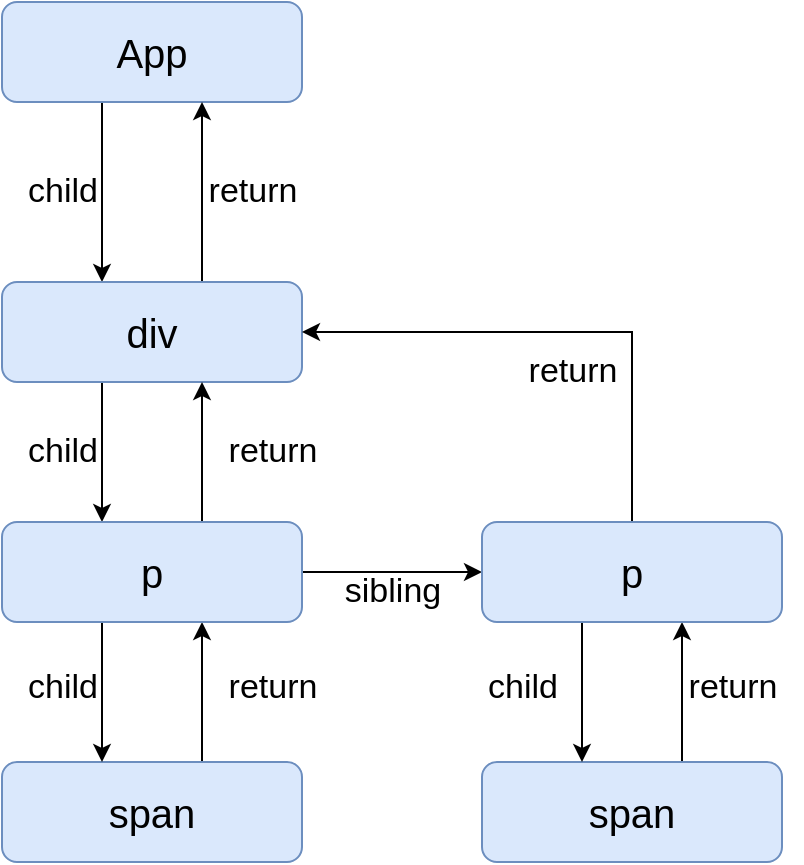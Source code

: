 <mxfile version="24.4.4" type="github">
  <diagram name="第 1 页" id="r85ycECnOaNi98OOcx7P">
    <mxGraphModel dx="1242" dy="786" grid="1" gridSize="10" guides="1" tooltips="1" connect="1" arrows="1" fold="1" page="1" pageScale="1" pageWidth="8270" pageHeight="11690" math="0" shadow="0">
      <root>
        <mxCell id="0" />
        <mxCell id="1" parent="0" />
        <mxCell id="X3ZSe9vhs0chCLvBWA0a-21" value="" style="edgeStyle=orthogonalEdgeStyle;rounded=0;orthogonalLoop=1;jettySize=auto;html=1;" edge="1" parent="1" source="X3ZSe9vhs0chCLvBWA0a-1" target="X3ZSe9vhs0chCLvBWA0a-7">
          <mxGeometry relative="1" as="geometry">
            <Array as="points">
              <mxPoint x="330" y="180" />
              <mxPoint x="330" y="180" />
            </Array>
          </mxGeometry>
        </mxCell>
        <mxCell id="X3ZSe9vhs0chCLvBWA0a-1" value="&lt;font style=&quot;font-size: 20px;&quot;&gt;App&lt;/font&gt;" style="rounded=1;whiteSpace=wrap;html=1;fillColor=#dae8fc;strokeColor=#6c8ebf;" vertex="1" parent="1">
          <mxGeometry x="280" y="100" width="150" height="50" as="geometry" />
        </mxCell>
        <mxCell id="X3ZSe9vhs0chCLvBWA0a-13" value="" style="edgeStyle=orthogonalEdgeStyle;rounded=0;orthogonalLoop=1;jettySize=auto;html=1;" edge="1" parent="1" source="X3ZSe9vhs0chCLvBWA0a-6" target="X3ZSe9vhs0chCLvBWA0a-8">
          <mxGeometry relative="1" as="geometry">
            <Array as="points">
              <mxPoint x="380" y="440" />
              <mxPoint x="380" y="440" />
            </Array>
          </mxGeometry>
        </mxCell>
        <mxCell id="X3ZSe9vhs0chCLvBWA0a-6" value="&lt;font style=&quot;font-size: 20px;&quot;&gt;span&lt;/font&gt;" style="rounded=1;whiteSpace=wrap;html=1;fillColor=#dae8fc;strokeColor=#6c8ebf;" vertex="1" parent="1">
          <mxGeometry x="280" y="480" width="150" height="50" as="geometry" />
        </mxCell>
        <mxCell id="X3ZSe9vhs0chCLvBWA0a-15" value="" style="edgeStyle=orthogonalEdgeStyle;rounded=0;orthogonalLoop=1;jettySize=auto;html=1;" edge="1" parent="1" source="X3ZSe9vhs0chCLvBWA0a-7" target="X3ZSe9vhs0chCLvBWA0a-8">
          <mxGeometry relative="1" as="geometry">
            <Array as="points">
              <mxPoint x="330" y="330" />
              <mxPoint x="330" y="330" />
            </Array>
          </mxGeometry>
        </mxCell>
        <mxCell id="X3ZSe9vhs0chCLvBWA0a-20" value="" style="edgeStyle=orthogonalEdgeStyle;rounded=0;orthogonalLoop=1;jettySize=auto;html=1;" edge="1" parent="1" source="X3ZSe9vhs0chCLvBWA0a-7" target="X3ZSe9vhs0chCLvBWA0a-1">
          <mxGeometry relative="1" as="geometry">
            <Array as="points">
              <mxPoint x="380" y="190" />
              <mxPoint x="380" y="190" />
            </Array>
          </mxGeometry>
        </mxCell>
        <mxCell id="X3ZSe9vhs0chCLvBWA0a-7" value="&lt;span style=&quot;font-size: 20px;&quot;&gt;div&lt;/span&gt;" style="rounded=1;whiteSpace=wrap;html=1;fillColor=#dae8fc;strokeColor=#6c8ebf;" vertex="1" parent="1">
          <mxGeometry x="280" y="240" width="150" height="50" as="geometry" />
        </mxCell>
        <mxCell id="X3ZSe9vhs0chCLvBWA0a-11" value="" style="edgeStyle=orthogonalEdgeStyle;rounded=0;orthogonalLoop=1;jettySize=auto;html=1;" edge="1" parent="1" source="X3ZSe9vhs0chCLvBWA0a-8" target="X3ZSe9vhs0chCLvBWA0a-10">
          <mxGeometry relative="1" as="geometry" />
        </mxCell>
        <mxCell id="X3ZSe9vhs0chCLvBWA0a-12" value="" style="edgeStyle=orthogonalEdgeStyle;rounded=0;orthogonalLoop=1;jettySize=auto;html=1;" edge="1" parent="1" source="X3ZSe9vhs0chCLvBWA0a-8" target="X3ZSe9vhs0chCLvBWA0a-6">
          <mxGeometry relative="1" as="geometry">
            <Array as="points">
              <mxPoint x="330" y="440" />
              <mxPoint x="330" y="440" />
            </Array>
          </mxGeometry>
        </mxCell>
        <mxCell id="X3ZSe9vhs0chCLvBWA0a-16" value="" style="edgeStyle=orthogonalEdgeStyle;rounded=0;orthogonalLoop=1;jettySize=auto;html=1;" edge="1" parent="1" source="X3ZSe9vhs0chCLvBWA0a-8" target="X3ZSe9vhs0chCLvBWA0a-7">
          <mxGeometry relative="1" as="geometry">
            <Array as="points">
              <mxPoint x="380" y="330" />
              <mxPoint x="380" y="330" />
            </Array>
          </mxGeometry>
        </mxCell>
        <mxCell id="X3ZSe9vhs0chCLvBWA0a-8" value="&lt;font style=&quot;font-size: 20px;&quot;&gt;p&lt;/font&gt;" style="rounded=1;whiteSpace=wrap;html=1;fillColor=#dae8fc;strokeColor=#6c8ebf;" vertex="1" parent="1">
          <mxGeometry x="280" y="360" width="150" height="50" as="geometry" />
        </mxCell>
        <mxCell id="X3ZSe9vhs0chCLvBWA0a-18" value="" style="edgeStyle=orthogonalEdgeStyle;rounded=0;orthogonalLoop=1;jettySize=auto;html=1;" edge="1" parent="1" source="X3ZSe9vhs0chCLvBWA0a-9" target="X3ZSe9vhs0chCLvBWA0a-10">
          <mxGeometry relative="1" as="geometry">
            <Array as="points">
              <mxPoint x="620" y="450" />
              <mxPoint x="620" y="450" />
            </Array>
          </mxGeometry>
        </mxCell>
        <mxCell id="X3ZSe9vhs0chCLvBWA0a-9" value="&lt;font style=&quot;font-size: 20px;&quot;&gt;span&lt;/font&gt;" style="rounded=1;whiteSpace=wrap;html=1;fillColor=#dae8fc;strokeColor=#6c8ebf;" vertex="1" parent="1">
          <mxGeometry x="520" y="480" width="150" height="50" as="geometry" />
        </mxCell>
        <mxCell id="X3ZSe9vhs0chCLvBWA0a-17" value="" style="edgeStyle=orthogonalEdgeStyle;rounded=0;orthogonalLoop=1;jettySize=auto;html=1;" edge="1" parent="1" source="X3ZSe9vhs0chCLvBWA0a-10" target="X3ZSe9vhs0chCLvBWA0a-9">
          <mxGeometry relative="1" as="geometry">
            <Array as="points">
              <mxPoint x="570" y="440" />
              <mxPoint x="570" y="440" />
            </Array>
          </mxGeometry>
        </mxCell>
        <mxCell id="X3ZSe9vhs0chCLvBWA0a-19" style="edgeStyle=orthogonalEdgeStyle;rounded=0;orthogonalLoop=1;jettySize=auto;html=1;entryX=1;entryY=0.5;entryDx=0;entryDy=0;" edge="1" parent="1" source="X3ZSe9vhs0chCLvBWA0a-10" target="X3ZSe9vhs0chCLvBWA0a-7">
          <mxGeometry relative="1" as="geometry">
            <Array as="points">
              <mxPoint x="595" y="265" />
            </Array>
          </mxGeometry>
        </mxCell>
        <mxCell id="X3ZSe9vhs0chCLvBWA0a-10" value="&lt;font style=&quot;font-size: 20px;&quot;&gt;p&lt;/font&gt;" style="rounded=1;whiteSpace=wrap;html=1;fillColor=#dae8fc;strokeColor=#6c8ebf;" vertex="1" parent="1">
          <mxGeometry x="520" y="360" width="150" height="50" as="geometry" />
        </mxCell>
        <mxCell id="X3ZSe9vhs0chCLvBWA0a-14" value="&lt;font style=&quot;font-size: 17px;&quot;&gt;child&lt;/font&gt;" style="text;html=1;align=center;verticalAlign=middle;resizable=0;points=[];autosize=1;strokeColor=none;fillColor=none;" vertex="1" parent="1">
          <mxGeometry x="280" y="428" width="60" height="30" as="geometry" />
        </mxCell>
        <mxCell id="X3ZSe9vhs0chCLvBWA0a-22" value="&lt;font style=&quot;font-size: 17px;&quot;&gt;child&lt;/font&gt;" style="text;html=1;align=center;verticalAlign=middle;resizable=0;points=[];autosize=1;strokeColor=none;fillColor=none;" vertex="1" parent="1">
          <mxGeometry x="280" y="180" width="60" height="30" as="geometry" />
        </mxCell>
        <mxCell id="X3ZSe9vhs0chCLvBWA0a-23" value="&lt;font style=&quot;font-size: 17px;&quot;&gt;child&lt;/font&gt;" style="text;html=1;align=center;verticalAlign=middle;resizable=0;points=[];autosize=1;strokeColor=none;fillColor=none;" vertex="1" parent="1">
          <mxGeometry x="280" y="310" width="60" height="30" as="geometry" />
        </mxCell>
        <mxCell id="X3ZSe9vhs0chCLvBWA0a-24" value="&lt;font style=&quot;font-size: 17px;&quot;&gt;child&lt;/font&gt;" style="text;html=1;align=center;verticalAlign=middle;resizable=0;points=[];autosize=1;strokeColor=none;fillColor=none;" vertex="1" parent="1">
          <mxGeometry x="510" y="428" width="60" height="30" as="geometry" />
        </mxCell>
        <mxCell id="X3ZSe9vhs0chCLvBWA0a-25" value="&lt;font style=&quot;font-size: 17px;&quot;&gt;return&lt;/font&gt;" style="text;html=1;align=center;verticalAlign=middle;resizable=0;points=[];autosize=1;strokeColor=none;fillColor=none;" vertex="1" parent="1">
          <mxGeometry x="380" y="428" width="70" height="30" as="geometry" />
        </mxCell>
        <mxCell id="X3ZSe9vhs0chCLvBWA0a-26" value="&lt;font style=&quot;font-size: 17px;&quot;&gt;return&lt;/font&gt;" style="text;html=1;align=center;verticalAlign=middle;resizable=0;points=[];autosize=1;strokeColor=none;fillColor=none;" vertex="1" parent="1">
          <mxGeometry x="370" y="180" width="70" height="30" as="geometry" />
        </mxCell>
        <mxCell id="X3ZSe9vhs0chCLvBWA0a-27" value="&lt;font style=&quot;font-size: 17px;&quot;&gt;return&lt;/font&gt;" style="text;html=1;align=center;verticalAlign=middle;resizable=0;points=[];autosize=1;strokeColor=none;fillColor=none;" vertex="1" parent="1">
          <mxGeometry x="380" y="310" width="70" height="30" as="geometry" />
        </mxCell>
        <mxCell id="X3ZSe9vhs0chCLvBWA0a-28" value="&lt;font style=&quot;font-size: 17px;&quot;&gt;return&lt;/font&gt;" style="text;html=1;align=center;verticalAlign=middle;resizable=0;points=[];autosize=1;strokeColor=none;fillColor=none;" vertex="1" parent="1">
          <mxGeometry x="610" y="428" width="70" height="30" as="geometry" />
        </mxCell>
        <mxCell id="X3ZSe9vhs0chCLvBWA0a-29" value="&lt;font style=&quot;font-size: 17px;&quot;&gt;return&lt;/font&gt;" style="text;html=1;align=center;verticalAlign=middle;resizable=0;points=[];autosize=1;strokeColor=none;fillColor=none;" vertex="1" parent="1">
          <mxGeometry x="530" y="270" width="70" height="30" as="geometry" />
        </mxCell>
        <mxCell id="X3ZSe9vhs0chCLvBWA0a-30" value="&lt;font style=&quot;font-size: 17px;&quot;&gt;sibling&lt;/font&gt;" style="text;html=1;align=center;verticalAlign=middle;resizable=0;points=[];autosize=1;strokeColor=none;fillColor=none;" vertex="1" parent="1">
          <mxGeometry x="440" y="380" width="70" height="30" as="geometry" />
        </mxCell>
      </root>
    </mxGraphModel>
  </diagram>
</mxfile>
